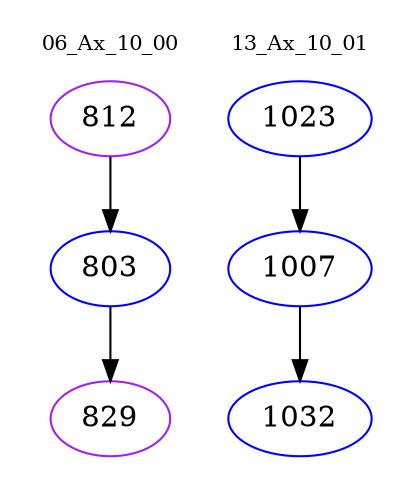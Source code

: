 digraph{
subgraph cluster_0 {
color = white
label = "06_Ax_10_00";
fontsize=10;
T0_812 [label="812", color="purple"]
T0_812 -> T0_803 [color="black"]
T0_803 [label="803", color="blue"]
T0_803 -> T0_829 [color="black"]
T0_829 [label="829", color="purple"]
}
subgraph cluster_1 {
color = white
label = "13_Ax_10_01";
fontsize=10;
T1_1023 [label="1023", color="blue"]
T1_1023 -> T1_1007 [color="black"]
T1_1007 [label="1007", color="blue"]
T1_1007 -> T1_1032 [color="black"]
T1_1032 [label="1032", color="blue"]
}
}
